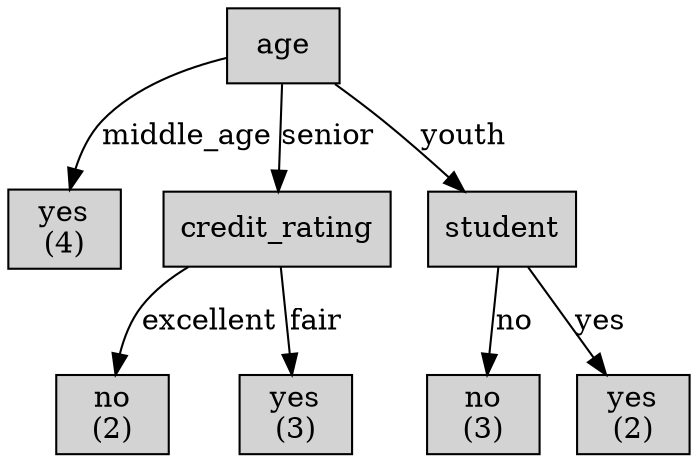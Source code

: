 digraph ID3_Tree {
"0" [shape=box, style=filled, label="age
", weight=1]
"1" [shape=box, style=filled, label="yes
(4)
", weight=2]
0 -> 1 [ label = "middle_age"];
"2" [shape=box, style=filled, label="credit_rating
", weight=2]
0 -> 2 [ label = "senior"];
"3" [shape=box, style=filled, label="no
(2)
", weight=3]
2 -> 3 [ label = "excellent"];
"4" [shape=box, style=filled, label="yes
(3)
", weight=3]
2 -> 4 [ label = "fair"];
"5" [shape=box, style=filled, label="student
", weight=2]
0 -> 5 [ label = "youth"];
"6" [shape=box, style=filled, label="no
(3)
", weight=3]
5 -> 6 [ label = "no"];
"7" [shape=box, style=filled, label="yes
(2)
", weight=3]
5 -> 7 [ label = "yes"];
{rank=same; 0;};
{rank=same; 1;2;5;};
{rank=same; 3;4;6;7;};
}